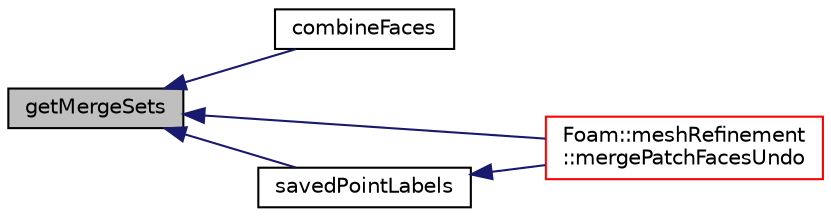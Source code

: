 digraph "getMergeSets"
{
  bgcolor="transparent";
  edge [fontname="Helvetica",fontsize="10",labelfontname="Helvetica",labelfontsize="10"];
  node [fontname="Helvetica",fontsize="10",shape=record];
  rankdir="LR";
  Node1 [label="getMergeSets",height=0.2,width=0.4,color="black", fillcolor="grey75", style="filled", fontcolor="black"];
  Node1 -> Node2 [dir="back",color="midnightblue",fontsize="10",style="solid",fontname="Helvetica"];
  Node2 [label="combineFaces",height=0.2,width=0.4,color="black",URL="$a00316.html#ababae79435bf83051062f3b920ee1cff",tooltip="Construct from mesh. "];
  Node1 -> Node3 [dir="back",color="midnightblue",fontsize="10",style="solid",fontname="Helvetica"];
  Node3 [label="Foam::meshRefinement\l::mergePatchFacesUndo",height=0.2,width=0.4,color="red",URL="$a01503.html#a46abeca243f55035145fe45edc956bef",tooltip="Merge coplanar faces. preserveFaces is != -1 for faces. "];
  Node1 -> Node4 [dir="back",color="midnightblue",fontsize="10",style="solid",fontname="Helvetica"];
  Node4 [label="savedPointLabels",height=0.2,width=0.4,color="black",URL="$a00316.html#af02a9a92344a83d53049cc863b52f4aa",tooltip="If undoable: set of original point labels of stored points. "];
  Node4 -> Node3 [dir="back",color="midnightblue",fontsize="10",style="solid",fontname="Helvetica"];
}
